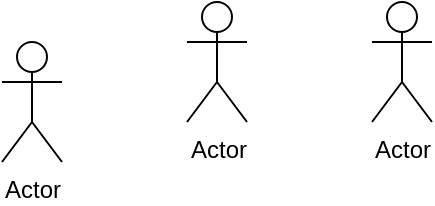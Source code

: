 <mxfile version="12.1.7" type="github" pages="1"><diagram id="8oGaokb9JM5vrDq5z2jt" name="Page-1"><mxGraphModel dx="932" dy="631" grid="1" gridSize="10" guides="1" tooltips="1" connect="1" arrows="1" fold="1" page="1" pageScale="1" pageWidth="850" pageHeight="1100" math="0" shadow="0"><root><mxCell id="0"/><mxCell id="1" parent="0"/><mxCell id="clCggppVS26iHvGjHpMW-1" value="Actor" style="shape=umlActor;verticalLabelPosition=bottom;labelBackgroundColor=#ffffff;verticalAlign=top;html=1;outlineConnect=0;" vertex="1" parent="1"><mxGeometry x="210" y="210" width="30" height="60" as="geometry"/></mxCell><mxCell id="clCggppVS26iHvGjHpMW-2" value="Actor" style="shape=umlActor;verticalLabelPosition=bottom;labelBackgroundColor=#ffffff;verticalAlign=top;html=1;outlineConnect=0;" vertex="1" parent="1"><mxGeometry x="302.5" y="190" width="30" height="60" as="geometry"/></mxCell><mxCell id="clCggppVS26iHvGjHpMW-3" value="Actor" style="shape=umlActor;verticalLabelPosition=bottom;labelBackgroundColor=#ffffff;verticalAlign=top;html=1;outlineConnect=0;" vertex="1" parent="1"><mxGeometry x="395" y="190" width="30" height="60" as="geometry"/></mxCell></root></mxGraphModel></diagram></mxfile>